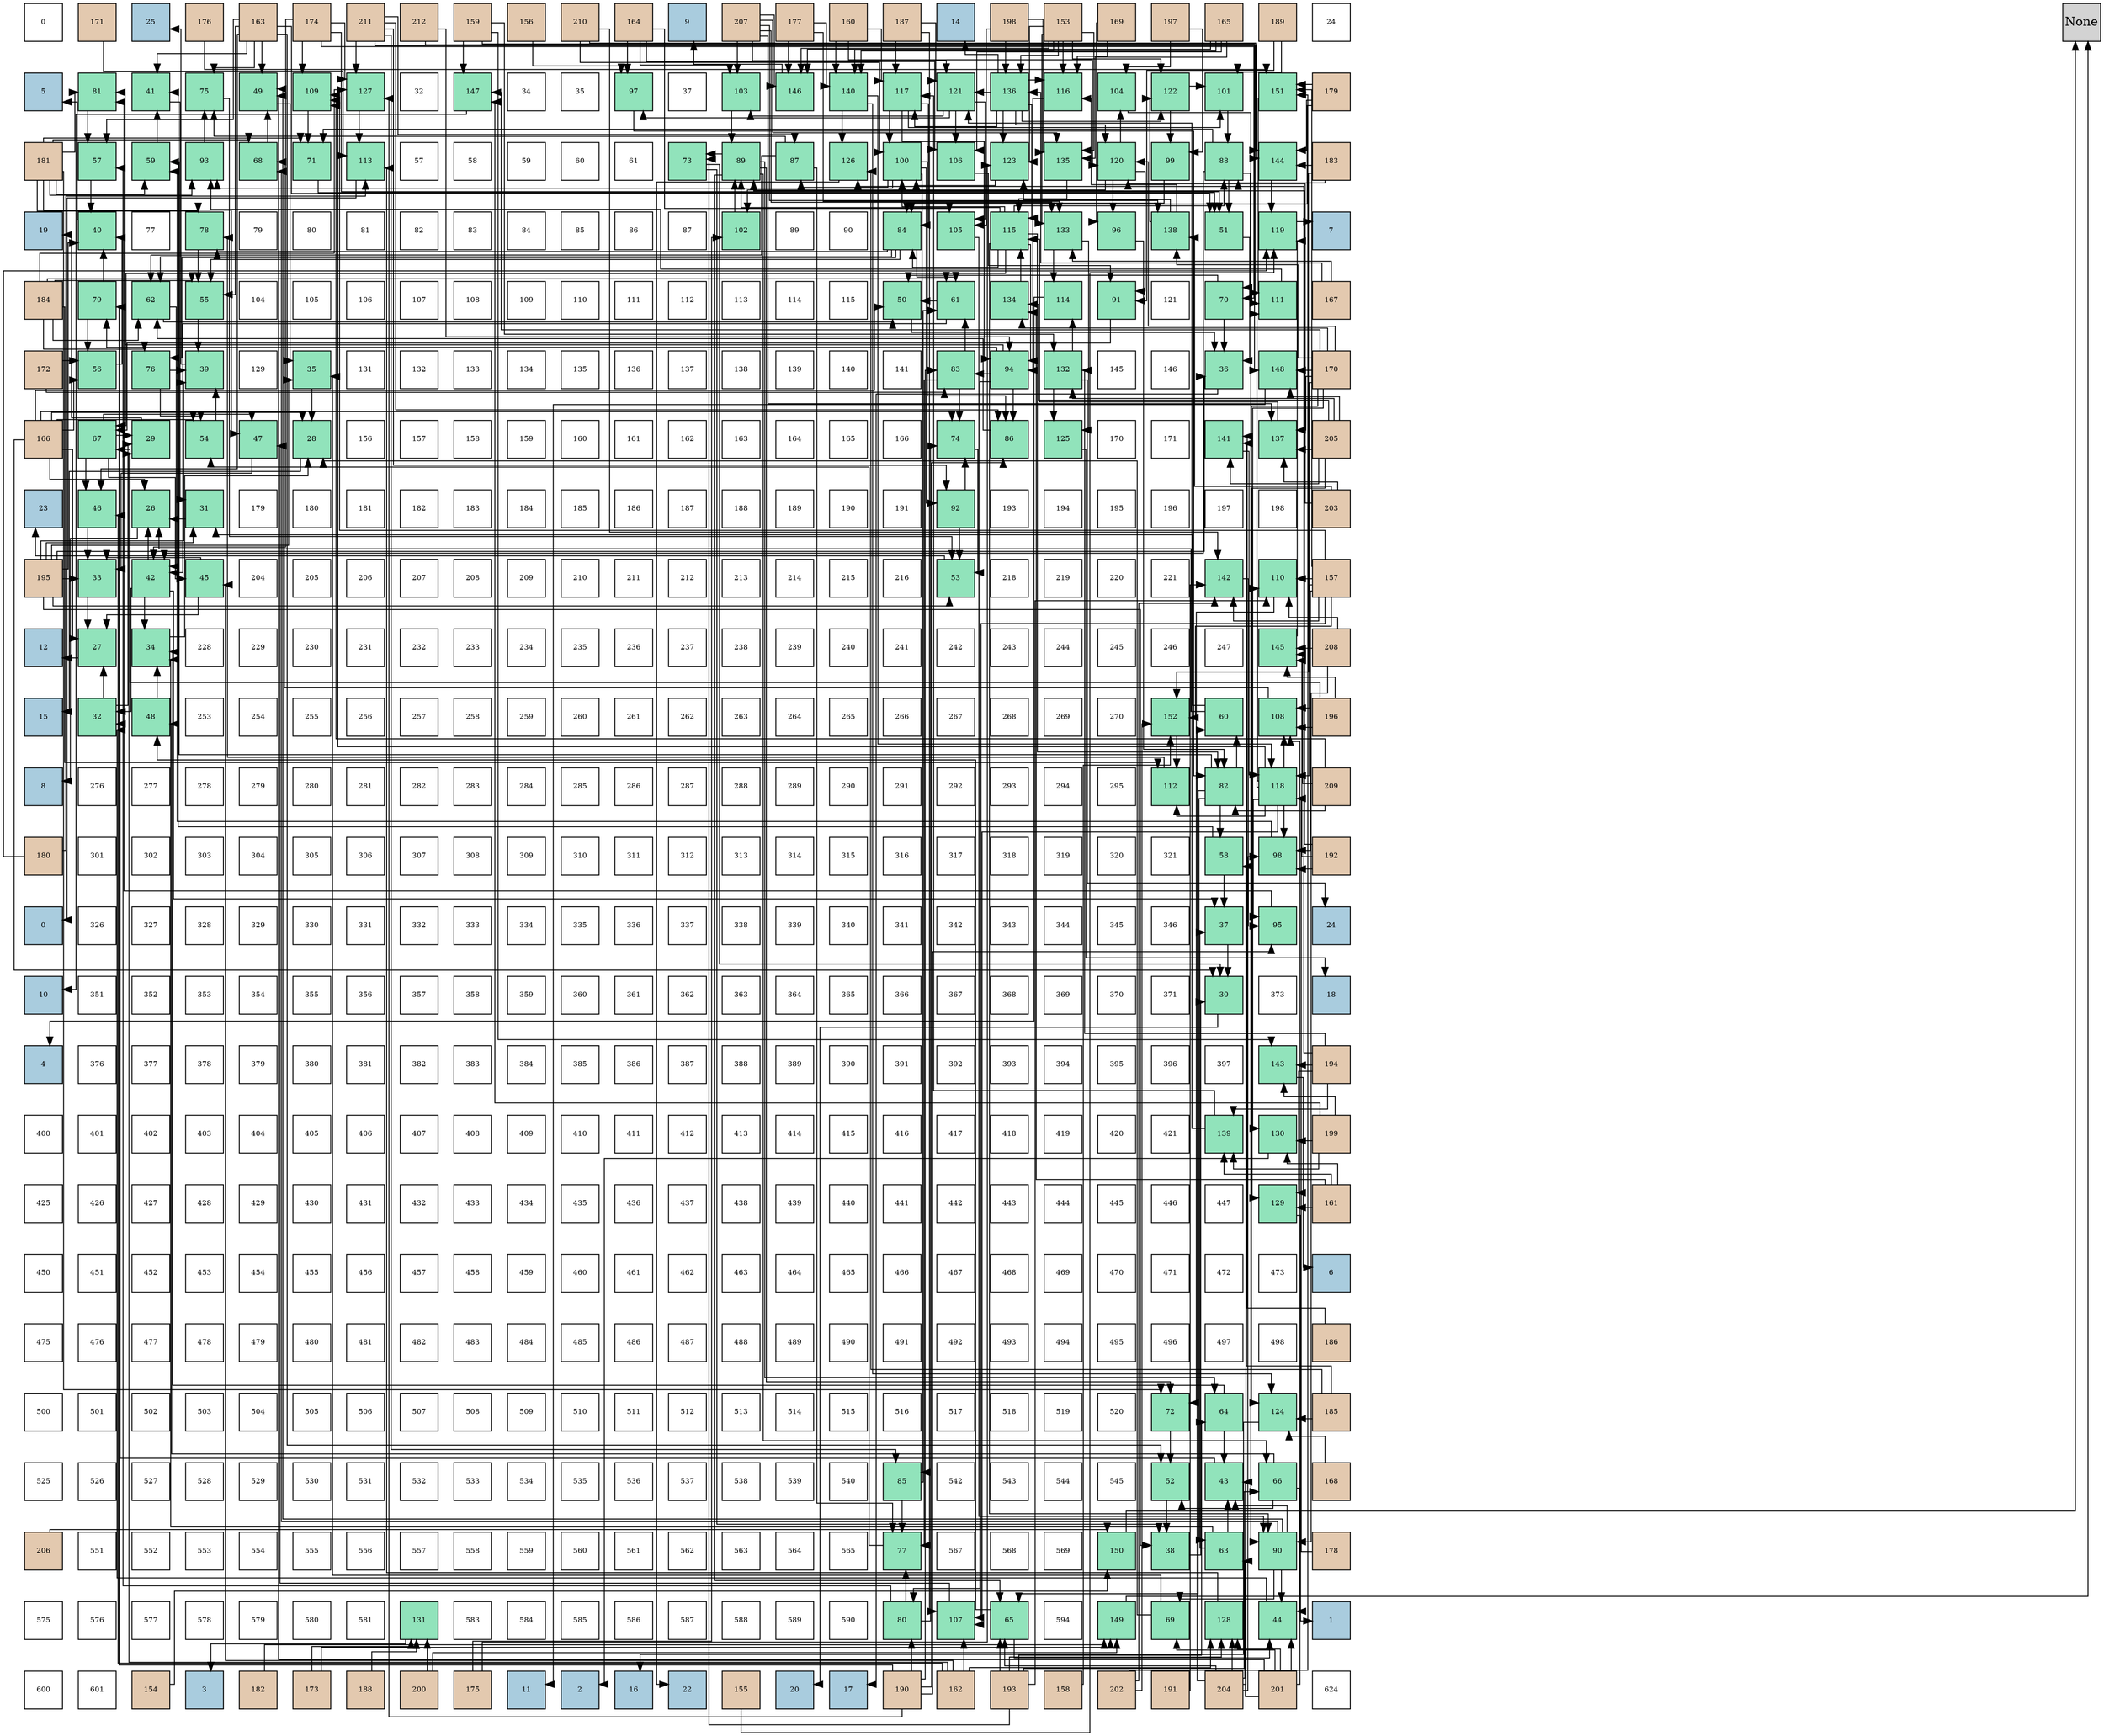 digraph layout{
 rankdir=TB;
 splines=ortho;
 node [style=filled shape=square fixedsize=true width=0.6];
0[label="0", fontsize=8, fillcolor="#ffffff"];
1[label="171", fontsize=8, fillcolor="#e3c9af"];
2[label="25", fontsize=8, fillcolor="#a9ccde"];
3[label="176", fontsize=8, fillcolor="#e3c9af"];
4[label="163", fontsize=8, fillcolor="#e3c9af"];
5[label="174", fontsize=8, fillcolor="#e3c9af"];
6[label="211", fontsize=8, fillcolor="#e3c9af"];
7[label="212", fontsize=8, fillcolor="#e3c9af"];
8[label="159", fontsize=8, fillcolor="#e3c9af"];
9[label="156", fontsize=8, fillcolor="#e3c9af"];
10[label="210", fontsize=8, fillcolor="#e3c9af"];
11[label="164", fontsize=8, fillcolor="#e3c9af"];
12[label="9", fontsize=8, fillcolor="#a9ccde"];
13[label="207", fontsize=8, fillcolor="#e3c9af"];
14[label="177", fontsize=8, fillcolor="#e3c9af"];
15[label="160", fontsize=8, fillcolor="#e3c9af"];
16[label="187", fontsize=8, fillcolor="#e3c9af"];
17[label="14", fontsize=8, fillcolor="#a9ccde"];
18[label="198", fontsize=8, fillcolor="#e3c9af"];
19[label="153", fontsize=8, fillcolor="#e3c9af"];
20[label="169", fontsize=8, fillcolor="#e3c9af"];
21[label="197", fontsize=8, fillcolor="#e3c9af"];
22[label="165", fontsize=8, fillcolor="#e3c9af"];
23[label="189", fontsize=8, fillcolor="#e3c9af"];
24[label="24", fontsize=8, fillcolor="#ffffff"];
25[label="5", fontsize=8, fillcolor="#a9ccde"];
26[label="81", fontsize=8, fillcolor="#91e3bb"];
27[label="41", fontsize=8, fillcolor="#91e3bb"];
28[label="75", fontsize=8, fillcolor="#91e3bb"];
29[label="49", fontsize=8, fillcolor="#91e3bb"];
30[label="109", fontsize=8, fillcolor="#91e3bb"];
31[label="127", fontsize=8, fillcolor="#91e3bb"];
32[label="32", fontsize=8, fillcolor="#ffffff"];
33[label="147", fontsize=8, fillcolor="#91e3bb"];
34[label="34", fontsize=8, fillcolor="#ffffff"];
35[label="35", fontsize=8, fillcolor="#ffffff"];
36[label="97", fontsize=8, fillcolor="#91e3bb"];
37[label="37", fontsize=8, fillcolor="#ffffff"];
38[label="103", fontsize=8, fillcolor="#91e3bb"];
39[label="146", fontsize=8, fillcolor="#91e3bb"];
40[label="140", fontsize=8, fillcolor="#91e3bb"];
41[label="117", fontsize=8, fillcolor="#91e3bb"];
42[label="121", fontsize=8, fillcolor="#91e3bb"];
43[label="136", fontsize=8, fillcolor="#91e3bb"];
44[label="116", fontsize=8, fillcolor="#91e3bb"];
45[label="104", fontsize=8, fillcolor="#91e3bb"];
46[label="122", fontsize=8, fillcolor="#91e3bb"];
47[label="101", fontsize=8, fillcolor="#91e3bb"];
48[label="151", fontsize=8, fillcolor="#91e3bb"];
49[label="179", fontsize=8, fillcolor="#e3c9af"];
50[label="181", fontsize=8, fillcolor="#e3c9af"];
51[label="57", fontsize=8, fillcolor="#91e3bb"];
52[label="59", fontsize=8, fillcolor="#91e3bb"];
53[label="93", fontsize=8, fillcolor="#91e3bb"];
54[label="68", fontsize=8, fillcolor="#91e3bb"];
55[label="71", fontsize=8, fillcolor="#91e3bb"];
56[label="113", fontsize=8, fillcolor="#91e3bb"];
57[label="57", fontsize=8, fillcolor="#ffffff"];
58[label="58", fontsize=8, fillcolor="#ffffff"];
59[label="59", fontsize=8, fillcolor="#ffffff"];
60[label="60", fontsize=8, fillcolor="#ffffff"];
61[label="61", fontsize=8, fillcolor="#ffffff"];
62[label="73", fontsize=8, fillcolor="#91e3bb"];
63[label="89", fontsize=8, fillcolor="#91e3bb"];
64[label="87", fontsize=8, fillcolor="#91e3bb"];
65[label="126", fontsize=8, fillcolor="#91e3bb"];
66[label="100", fontsize=8, fillcolor="#91e3bb"];
67[label="106", fontsize=8, fillcolor="#91e3bb"];
68[label="123", fontsize=8, fillcolor="#91e3bb"];
69[label="135", fontsize=8, fillcolor="#91e3bb"];
70[label="120", fontsize=8, fillcolor="#91e3bb"];
71[label="99", fontsize=8, fillcolor="#91e3bb"];
72[label="88", fontsize=8, fillcolor="#91e3bb"];
73[label="144", fontsize=8, fillcolor="#91e3bb"];
74[label="183", fontsize=8, fillcolor="#e3c9af"];
75[label="19", fontsize=8, fillcolor="#a9ccde"];
76[label="40", fontsize=8, fillcolor="#91e3bb"];
77[label="77", fontsize=8, fillcolor="#ffffff"];
78[label="78", fontsize=8, fillcolor="#91e3bb"];
79[label="79", fontsize=8, fillcolor="#ffffff"];
80[label="80", fontsize=8, fillcolor="#ffffff"];
81[label="81", fontsize=8, fillcolor="#ffffff"];
82[label="82", fontsize=8, fillcolor="#ffffff"];
83[label="83", fontsize=8, fillcolor="#ffffff"];
84[label="84", fontsize=8, fillcolor="#ffffff"];
85[label="85", fontsize=8, fillcolor="#ffffff"];
86[label="86", fontsize=8, fillcolor="#ffffff"];
87[label="87", fontsize=8, fillcolor="#ffffff"];
88[label="102", fontsize=8, fillcolor="#91e3bb"];
89[label="89", fontsize=8, fillcolor="#ffffff"];
90[label="90", fontsize=8, fillcolor="#ffffff"];
91[label="84", fontsize=8, fillcolor="#91e3bb"];
92[label="105", fontsize=8, fillcolor="#91e3bb"];
93[label="115", fontsize=8, fillcolor="#91e3bb"];
94[label="133", fontsize=8, fillcolor="#91e3bb"];
95[label="96", fontsize=8, fillcolor="#91e3bb"];
96[label="138", fontsize=8, fillcolor="#91e3bb"];
97[label="51", fontsize=8, fillcolor="#91e3bb"];
98[label="119", fontsize=8, fillcolor="#91e3bb"];
99[label="7", fontsize=8, fillcolor="#a9ccde"];
100[label="184", fontsize=8, fillcolor="#e3c9af"];
101[label="79", fontsize=8, fillcolor="#91e3bb"];
102[label="62", fontsize=8, fillcolor="#91e3bb"];
103[label="55", fontsize=8, fillcolor="#91e3bb"];
104[label="104", fontsize=8, fillcolor="#ffffff"];
105[label="105", fontsize=8, fillcolor="#ffffff"];
106[label="106", fontsize=8, fillcolor="#ffffff"];
107[label="107", fontsize=8, fillcolor="#ffffff"];
108[label="108", fontsize=8, fillcolor="#ffffff"];
109[label="109", fontsize=8, fillcolor="#ffffff"];
110[label="110", fontsize=8, fillcolor="#ffffff"];
111[label="111", fontsize=8, fillcolor="#ffffff"];
112[label="112", fontsize=8, fillcolor="#ffffff"];
113[label="113", fontsize=8, fillcolor="#ffffff"];
114[label="114", fontsize=8, fillcolor="#ffffff"];
115[label="115", fontsize=8, fillcolor="#ffffff"];
116[label="50", fontsize=8, fillcolor="#91e3bb"];
117[label="61", fontsize=8, fillcolor="#91e3bb"];
118[label="134", fontsize=8, fillcolor="#91e3bb"];
119[label="114", fontsize=8, fillcolor="#91e3bb"];
120[label="91", fontsize=8, fillcolor="#91e3bb"];
121[label="121", fontsize=8, fillcolor="#ffffff"];
122[label="70", fontsize=8, fillcolor="#91e3bb"];
123[label="111", fontsize=8, fillcolor="#91e3bb"];
124[label="167", fontsize=8, fillcolor="#e3c9af"];
125[label="172", fontsize=8, fillcolor="#e3c9af"];
126[label="56", fontsize=8, fillcolor="#91e3bb"];
127[label="76", fontsize=8, fillcolor="#91e3bb"];
128[label="39", fontsize=8, fillcolor="#91e3bb"];
129[label="129", fontsize=8, fillcolor="#ffffff"];
130[label="35", fontsize=8, fillcolor="#91e3bb"];
131[label="131", fontsize=8, fillcolor="#ffffff"];
132[label="132", fontsize=8, fillcolor="#ffffff"];
133[label="133", fontsize=8, fillcolor="#ffffff"];
134[label="134", fontsize=8, fillcolor="#ffffff"];
135[label="135", fontsize=8, fillcolor="#ffffff"];
136[label="136", fontsize=8, fillcolor="#ffffff"];
137[label="137", fontsize=8, fillcolor="#ffffff"];
138[label="138", fontsize=8, fillcolor="#ffffff"];
139[label="139", fontsize=8, fillcolor="#ffffff"];
140[label="140", fontsize=8, fillcolor="#ffffff"];
141[label="141", fontsize=8, fillcolor="#ffffff"];
142[label="83", fontsize=8, fillcolor="#91e3bb"];
143[label="94", fontsize=8, fillcolor="#91e3bb"];
144[label="132", fontsize=8, fillcolor="#91e3bb"];
145[label="145", fontsize=8, fillcolor="#ffffff"];
146[label="146", fontsize=8, fillcolor="#ffffff"];
147[label="36", fontsize=8, fillcolor="#91e3bb"];
148[label="148", fontsize=8, fillcolor="#91e3bb"];
149[label="170", fontsize=8, fillcolor="#e3c9af"];
150[label="166", fontsize=8, fillcolor="#e3c9af"];
151[label="67", fontsize=8, fillcolor="#91e3bb"];
152[label="29", fontsize=8, fillcolor="#91e3bb"];
153[label="54", fontsize=8, fillcolor="#91e3bb"];
154[label="47", fontsize=8, fillcolor="#91e3bb"];
155[label="28", fontsize=8, fillcolor="#91e3bb"];
156[label="156", fontsize=8, fillcolor="#ffffff"];
157[label="157", fontsize=8, fillcolor="#ffffff"];
158[label="158", fontsize=8, fillcolor="#ffffff"];
159[label="159", fontsize=8, fillcolor="#ffffff"];
160[label="160", fontsize=8, fillcolor="#ffffff"];
161[label="161", fontsize=8, fillcolor="#ffffff"];
162[label="162", fontsize=8, fillcolor="#ffffff"];
163[label="163", fontsize=8, fillcolor="#ffffff"];
164[label="164", fontsize=8, fillcolor="#ffffff"];
165[label="165", fontsize=8, fillcolor="#ffffff"];
166[label="166", fontsize=8, fillcolor="#ffffff"];
167[label="74", fontsize=8, fillcolor="#91e3bb"];
168[label="86", fontsize=8, fillcolor="#91e3bb"];
169[label="125", fontsize=8, fillcolor="#91e3bb"];
170[label="170", fontsize=8, fillcolor="#ffffff"];
171[label="171", fontsize=8, fillcolor="#ffffff"];
172[label="141", fontsize=8, fillcolor="#91e3bb"];
173[label="137", fontsize=8, fillcolor="#91e3bb"];
174[label="205", fontsize=8, fillcolor="#e3c9af"];
175[label="23", fontsize=8, fillcolor="#a9ccde"];
176[label="46", fontsize=8, fillcolor="#91e3bb"];
177[label="26", fontsize=8, fillcolor="#91e3bb"];
178[label="31", fontsize=8, fillcolor="#91e3bb"];
179[label="179", fontsize=8, fillcolor="#ffffff"];
180[label="180", fontsize=8, fillcolor="#ffffff"];
181[label="181", fontsize=8, fillcolor="#ffffff"];
182[label="182", fontsize=8, fillcolor="#ffffff"];
183[label="183", fontsize=8, fillcolor="#ffffff"];
184[label="184", fontsize=8, fillcolor="#ffffff"];
185[label="185", fontsize=8, fillcolor="#ffffff"];
186[label="186", fontsize=8, fillcolor="#ffffff"];
187[label="187", fontsize=8, fillcolor="#ffffff"];
188[label="188", fontsize=8, fillcolor="#ffffff"];
189[label="189", fontsize=8, fillcolor="#ffffff"];
190[label="190", fontsize=8, fillcolor="#ffffff"];
191[label="191", fontsize=8, fillcolor="#ffffff"];
192[label="92", fontsize=8, fillcolor="#91e3bb"];
193[label="193", fontsize=8, fillcolor="#ffffff"];
194[label="194", fontsize=8, fillcolor="#ffffff"];
195[label="195", fontsize=8, fillcolor="#ffffff"];
196[label="196", fontsize=8, fillcolor="#ffffff"];
197[label="197", fontsize=8, fillcolor="#ffffff"];
198[label="198", fontsize=8, fillcolor="#ffffff"];
199[label="203", fontsize=8, fillcolor="#e3c9af"];
200[label="195", fontsize=8, fillcolor="#e3c9af"];
201[label="33", fontsize=8, fillcolor="#91e3bb"];
202[label="42", fontsize=8, fillcolor="#91e3bb"];
203[label="45", fontsize=8, fillcolor="#91e3bb"];
204[label="204", fontsize=8, fillcolor="#ffffff"];
205[label="205", fontsize=8, fillcolor="#ffffff"];
206[label="206", fontsize=8, fillcolor="#ffffff"];
207[label="207", fontsize=8, fillcolor="#ffffff"];
208[label="208", fontsize=8, fillcolor="#ffffff"];
209[label="209", fontsize=8, fillcolor="#ffffff"];
210[label="210", fontsize=8, fillcolor="#ffffff"];
211[label="211", fontsize=8, fillcolor="#ffffff"];
212[label="212", fontsize=8, fillcolor="#ffffff"];
213[label="213", fontsize=8, fillcolor="#ffffff"];
214[label="214", fontsize=8, fillcolor="#ffffff"];
215[label="215", fontsize=8, fillcolor="#ffffff"];
216[label="216", fontsize=8, fillcolor="#ffffff"];
217[label="53", fontsize=8, fillcolor="#91e3bb"];
218[label="218", fontsize=8, fillcolor="#ffffff"];
219[label="219", fontsize=8, fillcolor="#ffffff"];
220[label="220", fontsize=8, fillcolor="#ffffff"];
221[label="221", fontsize=8, fillcolor="#ffffff"];
222[label="142", fontsize=8, fillcolor="#91e3bb"];
223[label="110", fontsize=8, fillcolor="#91e3bb"];
224[label="157", fontsize=8, fillcolor="#e3c9af"];
225[label="12", fontsize=8, fillcolor="#a9ccde"];
226[label="27", fontsize=8, fillcolor="#91e3bb"];
227[label="34", fontsize=8, fillcolor="#91e3bb"];
228[label="228", fontsize=8, fillcolor="#ffffff"];
229[label="229", fontsize=8, fillcolor="#ffffff"];
230[label="230", fontsize=8, fillcolor="#ffffff"];
231[label="231", fontsize=8, fillcolor="#ffffff"];
232[label="232", fontsize=8, fillcolor="#ffffff"];
233[label="233", fontsize=8, fillcolor="#ffffff"];
234[label="234", fontsize=8, fillcolor="#ffffff"];
235[label="235", fontsize=8, fillcolor="#ffffff"];
236[label="236", fontsize=8, fillcolor="#ffffff"];
237[label="237", fontsize=8, fillcolor="#ffffff"];
238[label="238", fontsize=8, fillcolor="#ffffff"];
239[label="239", fontsize=8, fillcolor="#ffffff"];
240[label="240", fontsize=8, fillcolor="#ffffff"];
241[label="241", fontsize=8, fillcolor="#ffffff"];
242[label="242", fontsize=8, fillcolor="#ffffff"];
243[label="243", fontsize=8, fillcolor="#ffffff"];
244[label="244", fontsize=8, fillcolor="#ffffff"];
245[label="245", fontsize=8, fillcolor="#ffffff"];
246[label="246", fontsize=8, fillcolor="#ffffff"];
247[label="247", fontsize=8, fillcolor="#ffffff"];
248[label="145", fontsize=8, fillcolor="#91e3bb"];
249[label="208", fontsize=8, fillcolor="#e3c9af"];
250[label="15", fontsize=8, fillcolor="#a9ccde"];
251[label="32", fontsize=8, fillcolor="#91e3bb"];
252[label="48", fontsize=8, fillcolor="#91e3bb"];
253[label="253", fontsize=8, fillcolor="#ffffff"];
254[label="254", fontsize=8, fillcolor="#ffffff"];
255[label="255", fontsize=8, fillcolor="#ffffff"];
256[label="256", fontsize=8, fillcolor="#ffffff"];
257[label="257", fontsize=8, fillcolor="#ffffff"];
258[label="258", fontsize=8, fillcolor="#ffffff"];
259[label="259", fontsize=8, fillcolor="#ffffff"];
260[label="260", fontsize=8, fillcolor="#ffffff"];
261[label="261", fontsize=8, fillcolor="#ffffff"];
262[label="262", fontsize=8, fillcolor="#ffffff"];
263[label="263", fontsize=8, fillcolor="#ffffff"];
264[label="264", fontsize=8, fillcolor="#ffffff"];
265[label="265", fontsize=8, fillcolor="#ffffff"];
266[label="266", fontsize=8, fillcolor="#ffffff"];
267[label="267", fontsize=8, fillcolor="#ffffff"];
268[label="268", fontsize=8, fillcolor="#ffffff"];
269[label="269", fontsize=8, fillcolor="#ffffff"];
270[label="270", fontsize=8, fillcolor="#ffffff"];
271[label="152", fontsize=8, fillcolor="#91e3bb"];
272[label="60", fontsize=8, fillcolor="#91e3bb"];
273[label="108", fontsize=8, fillcolor="#91e3bb"];
274[label="196", fontsize=8, fillcolor="#e3c9af"];
275[label="8", fontsize=8, fillcolor="#a9ccde"];
276[label="276", fontsize=8, fillcolor="#ffffff"];
277[label="277", fontsize=8, fillcolor="#ffffff"];
278[label="278", fontsize=8, fillcolor="#ffffff"];
279[label="279", fontsize=8, fillcolor="#ffffff"];
280[label="280", fontsize=8, fillcolor="#ffffff"];
281[label="281", fontsize=8, fillcolor="#ffffff"];
282[label="282", fontsize=8, fillcolor="#ffffff"];
283[label="283", fontsize=8, fillcolor="#ffffff"];
284[label="284", fontsize=8, fillcolor="#ffffff"];
285[label="285", fontsize=8, fillcolor="#ffffff"];
286[label="286", fontsize=8, fillcolor="#ffffff"];
287[label="287", fontsize=8, fillcolor="#ffffff"];
288[label="288", fontsize=8, fillcolor="#ffffff"];
289[label="289", fontsize=8, fillcolor="#ffffff"];
290[label="290", fontsize=8, fillcolor="#ffffff"];
291[label="291", fontsize=8, fillcolor="#ffffff"];
292[label="292", fontsize=8, fillcolor="#ffffff"];
293[label="293", fontsize=8, fillcolor="#ffffff"];
294[label="294", fontsize=8, fillcolor="#ffffff"];
295[label="295", fontsize=8, fillcolor="#ffffff"];
296[label="112", fontsize=8, fillcolor="#91e3bb"];
297[label="82", fontsize=8, fillcolor="#91e3bb"];
298[label="118", fontsize=8, fillcolor="#91e3bb"];
299[label="209", fontsize=8, fillcolor="#e3c9af"];
300[label="180", fontsize=8, fillcolor="#e3c9af"];
301[label="301", fontsize=8, fillcolor="#ffffff"];
302[label="302", fontsize=8, fillcolor="#ffffff"];
303[label="303", fontsize=8, fillcolor="#ffffff"];
304[label="304", fontsize=8, fillcolor="#ffffff"];
305[label="305", fontsize=8, fillcolor="#ffffff"];
306[label="306", fontsize=8, fillcolor="#ffffff"];
307[label="307", fontsize=8, fillcolor="#ffffff"];
308[label="308", fontsize=8, fillcolor="#ffffff"];
309[label="309", fontsize=8, fillcolor="#ffffff"];
310[label="310", fontsize=8, fillcolor="#ffffff"];
311[label="311", fontsize=8, fillcolor="#ffffff"];
312[label="312", fontsize=8, fillcolor="#ffffff"];
313[label="313", fontsize=8, fillcolor="#ffffff"];
314[label="314", fontsize=8, fillcolor="#ffffff"];
315[label="315", fontsize=8, fillcolor="#ffffff"];
316[label="316", fontsize=8, fillcolor="#ffffff"];
317[label="317", fontsize=8, fillcolor="#ffffff"];
318[label="318", fontsize=8, fillcolor="#ffffff"];
319[label="319", fontsize=8, fillcolor="#ffffff"];
320[label="320", fontsize=8, fillcolor="#ffffff"];
321[label="321", fontsize=8, fillcolor="#ffffff"];
322[label="58", fontsize=8, fillcolor="#91e3bb"];
323[label="98", fontsize=8, fillcolor="#91e3bb"];
324[label="192", fontsize=8, fillcolor="#e3c9af"];
325[label="0", fontsize=8, fillcolor="#a9ccde"];
326[label="326", fontsize=8, fillcolor="#ffffff"];
327[label="327", fontsize=8, fillcolor="#ffffff"];
328[label="328", fontsize=8, fillcolor="#ffffff"];
329[label="329", fontsize=8, fillcolor="#ffffff"];
330[label="330", fontsize=8, fillcolor="#ffffff"];
331[label="331", fontsize=8, fillcolor="#ffffff"];
332[label="332", fontsize=8, fillcolor="#ffffff"];
333[label="333", fontsize=8, fillcolor="#ffffff"];
334[label="334", fontsize=8, fillcolor="#ffffff"];
335[label="335", fontsize=8, fillcolor="#ffffff"];
336[label="336", fontsize=8, fillcolor="#ffffff"];
337[label="337", fontsize=8, fillcolor="#ffffff"];
338[label="338", fontsize=8, fillcolor="#ffffff"];
339[label="339", fontsize=8, fillcolor="#ffffff"];
340[label="340", fontsize=8, fillcolor="#ffffff"];
341[label="341", fontsize=8, fillcolor="#ffffff"];
342[label="342", fontsize=8, fillcolor="#ffffff"];
343[label="343", fontsize=8, fillcolor="#ffffff"];
344[label="344", fontsize=8, fillcolor="#ffffff"];
345[label="345", fontsize=8, fillcolor="#ffffff"];
346[label="346", fontsize=8, fillcolor="#ffffff"];
347[label="37", fontsize=8, fillcolor="#91e3bb"];
348[label="95", fontsize=8, fillcolor="#91e3bb"];
349[label="24", fontsize=8, fillcolor="#a9ccde"];
350[label="10", fontsize=8, fillcolor="#a9ccde"];
351[label="351", fontsize=8, fillcolor="#ffffff"];
352[label="352", fontsize=8, fillcolor="#ffffff"];
353[label="353", fontsize=8, fillcolor="#ffffff"];
354[label="354", fontsize=8, fillcolor="#ffffff"];
355[label="355", fontsize=8, fillcolor="#ffffff"];
356[label="356", fontsize=8, fillcolor="#ffffff"];
357[label="357", fontsize=8, fillcolor="#ffffff"];
358[label="358", fontsize=8, fillcolor="#ffffff"];
359[label="359", fontsize=8, fillcolor="#ffffff"];
360[label="360", fontsize=8, fillcolor="#ffffff"];
361[label="361", fontsize=8, fillcolor="#ffffff"];
362[label="362", fontsize=8, fillcolor="#ffffff"];
363[label="363", fontsize=8, fillcolor="#ffffff"];
364[label="364", fontsize=8, fillcolor="#ffffff"];
365[label="365", fontsize=8, fillcolor="#ffffff"];
366[label="366", fontsize=8, fillcolor="#ffffff"];
367[label="367", fontsize=8, fillcolor="#ffffff"];
368[label="368", fontsize=8, fillcolor="#ffffff"];
369[label="369", fontsize=8, fillcolor="#ffffff"];
370[label="370", fontsize=8, fillcolor="#ffffff"];
371[label="371", fontsize=8, fillcolor="#ffffff"];
372[label="30", fontsize=8, fillcolor="#91e3bb"];
373[label="373", fontsize=8, fillcolor="#ffffff"];
374[label="18", fontsize=8, fillcolor="#a9ccde"];
375[label="4", fontsize=8, fillcolor="#a9ccde"];
376[label="376", fontsize=8, fillcolor="#ffffff"];
377[label="377", fontsize=8, fillcolor="#ffffff"];
378[label="378", fontsize=8, fillcolor="#ffffff"];
379[label="379", fontsize=8, fillcolor="#ffffff"];
380[label="380", fontsize=8, fillcolor="#ffffff"];
381[label="381", fontsize=8, fillcolor="#ffffff"];
382[label="382", fontsize=8, fillcolor="#ffffff"];
383[label="383", fontsize=8, fillcolor="#ffffff"];
384[label="384", fontsize=8, fillcolor="#ffffff"];
385[label="385", fontsize=8, fillcolor="#ffffff"];
386[label="386", fontsize=8, fillcolor="#ffffff"];
387[label="387", fontsize=8, fillcolor="#ffffff"];
388[label="388", fontsize=8, fillcolor="#ffffff"];
389[label="389", fontsize=8, fillcolor="#ffffff"];
390[label="390", fontsize=8, fillcolor="#ffffff"];
391[label="391", fontsize=8, fillcolor="#ffffff"];
392[label="392", fontsize=8, fillcolor="#ffffff"];
393[label="393", fontsize=8, fillcolor="#ffffff"];
394[label="394", fontsize=8, fillcolor="#ffffff"];
395[label="395", fontsize=8, fillcolor="#ffffff"];
396[label="396", fontsize=8, fillcolor="#ffffff"];
397[label="397", fontsize=8, fillcolor="#ffffff"];
398[label="143", fontsize=8, fillcolor="#91e3bb"];
399[label="194", fontsize=8, fillcolor="#e3c9af"];
400[label="400", fontsize=8, fillcolor="#ffffff"];
401[label="401", fontsize=8, fillcolor="#ffffff"];
402[label="402", fontsize=8, fillcolor="#ffffff"];
403[label="403", fontsize=8, fillcolor="#ffffff"];
404[label="404", fontsize=8, fillcolor="#ffffff"];
405[label="405", fontsize=8, fillcolor="#ffffff"];
406[label="406", fontsize=8, fillcolor="#ffffff"];
407[label="407", fontsize=8, fillcolor="#ffffff"];
408[label="408", fontsize=8, fillcolor="#ffffff"];
409[label="409", fontsize=8, fillcolor="#ffffff"];
410[label="410", fontsize=8, fillcolor="#ffffff"];
411[label="411", fontsize=8, fillcolor="#ffffff"];
412[label="412", fontsize=8, fillcolor="#ffffff"];
413[label="413", fontsize=8, fillcolor="#ffffff"];
414[label="414", fontsize=8, fillcolor="#ffffff"];
415[label="415", fontsize=8, fillcolor="#ffffff"];
416[label="416", fontsize=8, fillcolor="#ffffff"];
417[label="417", fontsize=8, fillcolor="#ffffff"];
418[label="418", fontsize=8, fillcolor="#ffffff"];
419[label="419", fontsize=8, fillcolor="#ffffff"];
420[label="420", fontsize=8, fillcolor="#ffffff"];
421[label="421", fontsize=8, fillcolor="#ffffff"];
422[label="139", fontsize=8, fillcolor="#91e3bb"];
423[label="130", fontsize=8, fillcolor="#91e3bb"];
424[label="199", fontsize=8, fillcolor="#e3c9af"];
425[label="425", fontsize=8, fillcolor="#ffffff"];
426[label="426", fontsize=8, fillcolor="#ffffff"];
427[label="427", fontsize=8, fillcolor="#ffffff"];
428[label="428", fontsize=8, fillcolor="#ffffff"];
429[label="429", fontsize=8, fillcolor="#ffffff"];
430[label="430", fontsize=8, fillcolor="#ffffff"];
431[label="431", fontsize=8, fillcolor="#ffffff"];
432[label="432", fontsize=8, fillcolor="#ffffff"];
433[label="433", fontsize=8, fillcolor="#ffffff"];
434[label="434", fontsize=8, fillcolor="#ffffff"];
435[label="435", fontsize=8, fillcolor="#ffffff"];
436[label="436", fontsize=8, fillcolor="#ffffff"];
437[label="437", fontsize=8, fillcolor="#ffffff"];
438[label="438", fontsize=8, fillcolor="#ffffff"];
439[label="439", fontsize=8, fillcolor="#ffffff"];
440[label="440", fontsize=8, fillcolor="#ffffff"];
441[label="441", fontsize=8, fillcolor="#ffffff"];
442[label="442", fontsize=8, fillcolor="#ffffff"];
443[label="443", fontsize=8, fillcolor="#ffffff"];
444[label="444", fontsize=8, fillcolor="#ffffff"];
445[label="445", fontsize=8, fillcolor="#ffffff"];
446[label="446", fontsize=8, fillcolor="#ffffff"];
447[label="447", fontsize=8, fillcolor="#ffffff"];
448[label="129", fontsize=8, fillcolor="#91e3bb"];
449[label="161", fontsize=8, fillcolor="#e3c9af"];
450[label="450", fontsize=8, fillcolor="#ffffff"];
451[label="451", fontsize=8, fillcolor="#ffffff"];
452[label="452", fontsize=8, fillcolor="#ffffff"];
453[label="453", fontsize=8, fillcolor="#ffffff"];
454[label="454", fontsize=8, fillcolor="#ffffff"];
455[label="455", fontsize=8, fillcolor="#ffffff"];
456[label="456", fontsize=8, fillcolor="#ffffff"];
457[label="457", fontsize=8, fillcolor="#ffffff"];
458[label="458", fontsize=8, fillcolor="#ffffff"];
459[label="459", fontsize=8, fillcolor="#ffffff"];
460[label="460", fontsize=8, fillcolor="#ffffff"];
461[label="461", fontsize=8, fillcolor="#ffffff"];
462[label="462", fontsize=8, fillcolor="#ffffff"];
463[label="463", fontsize=8, fillcolor="#ffffff"];
464[label="464", fontsize=8, fillcolor="#ffffff"];
465[label="465", fontsize=8, fillcolor="#ffffff"];
466[label="466", fontsize=8, fillcolor="#ffffff"];
467[label="467", fontsize=8, fillcolor="#ffffff"];
468[label="468", fontsize=8, fillcolor="#ffffff"];
469[label="469", fontsize=8, fillcolor="#ffffff"];
470[label="470", fontsize=8, fillcolor="#ffffff"];
471[label="471", fontsize=8, fillcolor="#ffffff"];
472[label="472", fontsize=8, fillcolor="#ffffff"];
473[label="473", fontsize=8, fillcolor="#ffffff"];
474[label="6", fontsize=8, fillcolor="#a9ccde"];
475[label="475", fontsize=8, fillcolor="#ffffff"];
476[label="476", fontsize=8, fillcolor="#ffffff"];
477[label="477", fontsize=8, fillcolor="#ffffff"];
478[label="478", fontsize=8, fillcolor="#ffffff"];
479[label="479", fontsize=8, fillcolor="#ffffff"];
480[label="480", fontsize=8, fillcolor="#ffffff"];
481[label="481", fontsize=8, fillcolor="#ffffff"];
482[label="482", fontsize=8, fillcolor="#ffffff"];
483[label="483", fontsize=8, fillcolor="#ffffff"];
484[label="484", fontsize=8, fillcolor="#ffffff"];
485[label="485", fontsize=8, fillcolor="#ffffff"];
486[label="486", fontsize=8, fillcolor="#ffffff"];
487[label="487", fontsize=8, fillcolor="#ffffff"];
488[label="488", fontsize=8, fillcolor="#ffffff"];
489[label="489", fontsize=8, fillcolor="#ffffff"];
490[label="490", fontsize=8, fillcolor="#ffffff"];
491[label="491", fontsize=8, fillcolor="#ffffff"];
492[label="492", fontsize=8, fillcolor="#ffffff"];
493[label="493", fontsize=8, fillcolor="#ffffff"];
494[label="494", fontsize=8, fillcolor="#ffffff"];
495[label="495", fontsize=8, fillcolor="#ffffff"];
496[label="496", fontsize=8, fillcolor="#ffffff"];
497[label="497", fontsize=8, fillcolor="#ffffff"];
498[label="498", fontsize=8, fillcolor="#ffffff"];
499[label="186", fontsize=8, fillcolor="#e3c9af"];
500[label="500", fontsize=8, fillcolor="#ffffff"];
501[label="501", fontsize=8, fillcolor="#ffffff"];
502[label="502", fontsize=8, fillcolor="#ffffff"];
503[label="503", fontsize=8, fillcolor="#ffffff"];
504[label="504", fontsize=8, fillcolor="#ffffff"];
505[label="505", fontsize=8, fillcolor="#ffffff"];
506[label="506", fontsize=8, fillcolor="#ffffff"];
507[label="507", fontsize=8, fillcolor="#ffffff"];
508[label="508", fontsize=8, fillcolor="#ffffff"];
509[label="509", fontsize=8, fillcolor="#ffffff"];
510[label="510", fontsize=8, fillcolor="#ffffff"];
511[label="511", fontsize=8, fillcolor="#ffffff"];
512[label="512", fontsize=8, fillcolor="#ffffff"];
513[label="513", fontsize=8, fillcolor="#ffffff"];
514[label="514", fontsize=8, fillcolor="#ffffff"];
515[label="515", fontsize=8, fillcolor="#ffffff"];
516[label="516", fontsize=8, fillcolor="#ffffff"];
517[label="517", fontsize=8, fillcolor="#ffffff"];
518[label="518", fontsize=8, fillcolor="#ffffff"];
519[label="519", fontsize=8, fillcolor="#ffffff"];
520[label="520", fontsize=8, fillcolor="#ffffff"];
521[label="72", fontsize=8, fillcolor="#91e3bb"];
522[label="64", fontsize=8, fillcolor="#91e3bb"];
523[label="124", fontsize=8, fillcolor="#91e3bb"];
524[label="185", fontsize=8, fillcolor="#e3c9af"];
525[label="525", fontsize=8, fillcolor="#ffffff"];
526[label="526", fontsize=8, fillcolor="#ffffff"];
527[label="527", fontsize=8, fillcolor="#ffffff"];
528[label="528", fontsize=8, fillcolor="#ffffff"];
529[label="529", fontsize=8, fillcolor="#ffffff"];
530[label="530", fontsize=8, fillcolor="#ffffff"];
531[label="531", fontsize=8, fillcolor="#ffffff"];
532[label="532", fontsize=8, fillcolor="#ffffff"];
533[label="533", fontsize=8, fillcolor="#ffffff"];
534[label="534", fontsize=8, fillcolor="#ffffff"];
535[label="535", fontsize=8, fillcolor="#ffffff"];
536[label="536", fontsize=8, fillcolor="#ffffff"];
537[label="537", fontsize=8, fillcolor="#ffffff"];
538[label="538", fontsize=8, fillcolor="#ffffff"];
539[label="539", fontsize=8, fillcolor="#ffffff"];
540[label="540", fontsize=8, fillcolor="#ffffff"];
541[label="85", fontsize=8, fillcolor="#91e3bb"];
542[label="542", fontsize=8, fillcolor="#ffffff"];
543[label="543", fontsize=8, fillcolor="#ffffff"];
544[label="544", fontsize=8, fillcolor="#ffffff"];
545[label="545", fontsize=8, fillcolor="#ffffff"];
546[label="52", fontsize=8, fillcolor="#91e3bb"];
547[label="43", fontsize=8, fillcolor="#91e3bb"];
548[label="66", fontsize=8, fillcolor="#91e3bb"];
549[label="168", fontsize=8, fillcolor="#e3c9af"];
550[label="206", fontsize=8, fillcolor="#e3c9af"];
551[label="551", fontsize=8, fillcolor="#ffffff"];
552[label="552", fontsize=8, fillcolor="#ffffff"];
553[label="553", fontsize=8, fillcolor="#ffffff"];
554[label="554", fontsize=8, fillcolor="#ffffff"];
555[label="555", fontsize=8, fillcolor="#ffffff"];
556[label="556", fontsize=8, fillcolor="#ffffff"];
557[label="557", fontsize=8, fillcolor="#ffffff"];
558[label="558", fontsize=8, fillcolor="#ffffff"];
559[label="559", fontsize=8, fillcolor="#ffffff"];
560[label="560", fontsize=8, fillcolor="#ffffff"];
561[label="561", fontsize=8, fillcolor="#ffffff"];
562[label="562", fontsize=8, fillcolor="#ffffff"];
563[label="563", fontsize=8, fillcolor="#ffffff"];
564[label="564", fontsize=8, fillcolor="#ffffff"];
565[label="565", fontsize=8, fillcolor="#ffffff"];
566[label="77", fontsize=8, fillcolor="#91e3bb"];
567[label="567", fontsize=8, fillcolor="#ffffff"];
568[label="568", fontsize=8, fillcolor="#ffffff"];
569[label="569", fontsize=8, fillcolor="#ffffff"];
570[label="150", fontsize=8, fillcolor="#91e3bb"];
571[label="38", fontsize=8, fillcolor="#91e3bb"];
572[label="63", fontsize=8, fillcolor="#91e3bb"];
573[label="90", fontsize=8, fillcolor="#91e3bb"];
574[label="178", fontsize=8, fillcolor="#e3c9af"];
575[label="575", fontsize=8, fillcolor="#ffffff"];
576[label="576", fontsize=8, fillcolor="#ffffff"];
577[label="577", fontsize=8, fillcolor="#ffffff"];
578[label="578", fontsize=8, fillcolor="#ffffff"];
579[label="579", fontsize=8, fillcolor="#ffffff"];
580[label="580", fontsize=8, fillcolor="#ffffff"];
581[label="581", fontsize=8, fillcolor="#ffffff"];
582[label="131", fontsize=8, fillcolor="#91e3bb"];
583[label="583", fontsize=8, fillcolor="#ffffff"];
584[label="584", fontsize=8, fillcolor="#ffffff"];
585[label="585", fontsize=8, fillcolor="#ffffff"];
586[label="586", fontsize=8, fillcolor="#ffffff"];
587[label="587", fontsize=8, fillcolor="#ffffff"];
588[label="588", fontsize=8, fillcolor="#ffffff"];
589[label="589", fontsize=8, fillcolor="#ffffff"];
590[label="590", fontsize=8, fillcolor="#ffffff"];
591[label="80", fontsize=8, fillcolor="#91e3bb"];
592[label="107", fontsize=8, fillcolor="#91e3bb"];
593[label="65", fontsize=8, fillcolor="#91e3bb"];
594[label="594", fontsize=8, fillcolor="#ffffff"];
595[label="149", fontsize=8, fillcolor="#91e3bb"];
596[label="69", fontsize=8, fillcolor="#91e3bb"];
597[label="128", fontsize=8, fillcolor="#91e3bb"];
598[label="44", fontsize=8, fillcolor="#91e3bb"];
599[label="1", fontsize=8, fillcolor="#a9ccde"];
600[label="600", fontsize=8, fillcolor="#ffffff"];
601[label="601", fontsize=8, fillcolor="#ffffff"];
602[label="154", fontsize=8, fillcolor="#e3c9af"];
603[label="3", fontsize=8, fillcolor="#a9ccde"];
604[label="182", fontsize=8, fillcolor="#e3c9af"];
605[label="173", fontsize=8, fillcolor="#e3c9af"];
606[label="188", fontsize=8, fillcolor="#e3c9af"];
607[label="200", fontsize=8, fillcolor="#e3c9af"];
608[label="175", fontsize=8, fillcolor="#e3c9af"];
609[label="11", fontsize=8, fillcolor="#a9ccde"];
610[label="2", fontsize=8, fillcolor="#a9ccde"];
611[label="16", fontsize=8, fillcolor="#a9ccde"];
612[label="22", fontsize=8, fillcolor="#a9ccde"];
613[label="155", fontsize=8, fillcolor="#e3c9af"];
614[label="20", fontsize=8, fillcolor="#a9ccde"];
615[label="17", fontsize=8, fillcolor="#a9ccde"];
616[label="190", fontsize=8, fillcolor="#e3c9af"];
617[label="162", fontsize=8, fillcolor="#e3c9af"];
618[label="193", fontsize=8, fillcolor="#e3c9af"];
619[label="158", fontsize=8, fillcolor="#e3c9af"];
620[label="202", fontsize=8, fillcolor="#e3c9af"];
621[label="191", fontsize=8, fillcolor="#e3c9af"];
622[label="204", fontsize=8, fillcolor="#e3c9af"];
623[label="201", fontsize=8, fillcolor="#e3c9af"];
624[label="624", fontsize=8, fillcolor="#ffffff"];
edge [constraint=false, style=vis];177 -> 275;
226 -> 225;
155 -> 250;
152 -> 75;
372 -> 614;
178 -> 177;
251 -> 226;
251 -> 152;
201 -> 226;
227 -> 155;
130 -> 155;
147 -> 615;
347 -> 372;
571 -> 372;
128 -> 2;
76 -> 25;
27 -> 178;
202 -> 177;
202 -> 251;
202 -> 227;
202 -> 347;
547 -> 251;
598 -> 251;
203 -> 226;
203 -> 201;
176 -> 201;
154 -> 201;
252 -> 227;
29 -> 130;
116 -> 147;
97 -> 147;
546 -> 571;
217 -> 175;
153 -> 128;
103 -> 128;
126 -> 76;
51 -> 76;
322 -> 347;
322 -> 27;
52 -> 27;
272 -> 177;
272 -> 178;
117 -> 202;
117 -> 116;
102 -> 202;
102 -> 116;
572 -> 227;
572 -> 347;
572 -> 547;
522 -> 227;
522 -> 547;
593 -> 598;
593 -> 252;
548 -> 598;
548 -> 252;
548 -> 546;
151 -> 152;
151 -> 203;
151 -> 176;
151 -> 154;
54 -> 29;
596 -> 155;
596 -> 130;
122 -> 147;
122 -> 116;
55 -> 97;
521 -> 546;
62 -> 372;
62 -> 571;
167 -> 217;
28 -> 217;
127 -> 128;
127 -> 153;
566 -> 153;
78 -> 103;
101 -> 76;
101 -> 126;
591 -> 51;
591 -> 167;
591 -> 566;
26 -> 51;
297 -> 322;
297 -> 52;
297 -> 272;
297 -> 572;
297 -> 593;
142 -> 117;
142 -> 167;
142 -> 566;
91 -> 103;
91 -> 117;
91 -> 102;
91 -> 127;
91 -> 78;
541 -> 117;
541 -> 566;
168 -> 102;
64 -> 102;
64 -> 28;
64 -> 566;
72 -> 202;
72 -> 97;
72 -> 122;
72 -> 55;
63 -> 522;
63 -> 593;
63 -> 548;
63 -> 521;
63 -> 62;
573 -> 547;
573 -> 598;
573 -> 29;
573 -> 54;
573 -> 596;
120 -> 151;
192 -> 217;
192 -> 167;
53 -> 28;
143 -> 101;
143 -> 591;
143 -> 26;
143 -> 142;
143 -> 168;
348 -> 26;
95 -> 297;
36 -> 297;
323 -> 52;
71 -> 91;
66 -> 541;
66 -> 168;
66 -> 64;
66 -> 192;
66 -> 53;
47 -> 72;
88 -> 63;
38 -> 63;
45 -> 573;
92 -> 573;
67 -> 120;
592 -> 154;
273 -> 54;
30 -> 55;
223 -> 521;
123 -> 53;
296 -> 78;
56 -> 325;
119 -> 375;
93 -> 151;
93 -> 297;
93 -> 91;
93 -> 72;
93 -> 63;
93 -> 573;
93 -> 143;
93 -> 66;
44 -> 143;
41 -> 91;
41 -> 143;
41 -> 66;
41 -> 47;
298 -> 348;
298 -> 323;
298 -> 592;
298 -> 273;
298 -> 30;
298 -> 223;
298 -> 123;
298 -> 296;
98 -> 99;
70 -> 120;
70 -> 95;
70 -> 88;
70 -> 45;
42 -> 36;
42 -> 38;
42 -> 92;
42 -> 67;
46 -> 71;
46 -> 47;
68 -> 66;
523 -> 611;
169 -> 374;
65 -> 612;
31 -> 56;
597 -> 56;
448 -> 599;
423 -> 610;
582 -> 603;
144 -> 349;
144 -> 119;
144 -> 169;
94 -> 119;
94 -> 169;
118 -> 93;
69 -> 93;
43 -> 17;
43 -> 93;
43 -> 44;
43 -> 41;
43 -> 70;
43 -> 42;
43 -> 46;
43 -> 68;
173 -> 93;
96 -> 44;
96 -> 46;
96 -> 68;
422 -> 41;
422 -> 42;
40 -> 298;
40 -> 523;
40 -> 65;
172 -> 298;
222 -> 348;
398 -> 474;
73 -> 98;
248 -> 98;
39 -> 12;
33 -> 350;
148 -> 609;
595 -> None;
570 -> None;
48 -> 123;
271 -> 296;
19 -> 44;
19 -> 46;
19 -> 68;
19 -> 94;
19 -> 69;
19 -> 43;
19 -> 40;
19 -> 39;
602 -> 570;
613 -> 98;
9 -> 36;
224 -> 323;
224 -> 592;
224 -> 273;
224 -> 30;
224 -> 223;
224 -> 222;
224 -> 48;
224 -> 271;
619 -> 271;
8 -> 144;
8 -> 398;
8 -> 33;
8 -> 148;
15 -> 41;
15 -> 70;
15 -> 40;
449 -> 448;
449 -> 423;
449 -> 118;
449 -> 422;
617 -> 152;
617 -> 203;
617 -> 176;
617 -> 592;
617 -> 597;
4 -> 27;
4 -> 176;
4 -> 29;
4 -> 97;
4 -> 546;
4 -> 103;
4 -> 51;
4 -> 28;
11 -> 36;
11 -> 38;
11 -> 92;
11 -> 67;
22 -> 67;
22 -> 69;
22 -> 40;
22 -> 39;
150 -> 177;
150 -> 226;
150 -> 155;
150 -> 372;
150 -> 116;
150 -> 153;
150 -> 126;
150 -> 167;
124 -> 94;
124 -> 43;
549 -> 523;
20 -> 95;
20 -> 44;
149 -> 298;
149 -> 70;
149 -> 523;
149 -> 423;
149 -> 118;
149 -> 173;
149 -> 96;
149 -> 33;
149 -> 148;
1 -> 56;
125 -> 126;
125 -> 142;
605 -> 582;
605 -> 595;
5 -> 202;
5 -> 97;
5 -> 122;
5 -> 30;
5 -> 31;
608 -> 88;
608 -> 68;
3 -> 48;
14 -> 94;
14 -> 40;
14 -> 39;
574 -> 298;
49 -> 91;
49 -> 73;
49 -> 48;
300 -> 56;
300 -> 98;
50 -> 154;
50 -> 52;
50 -> 54;
50 -> 55;
50 -> 521;
50 -> 78;
50 -> 26;
50 -> 53;
604 -> 595;
74 -> 72;
74 -> 73;
74 -> 271;
100 -> 103;
100 -> 117;
100 -> 102;
100 -> 127;
100 -> 296;
100 -> 31;
524 -> 523;
524 -> 65;
524 -> 172;
499 -> 172;
16 -> 592;
16 -> 41;
16 -> 42;
606 -> 582;
23 -> 120;
23 -> 47;
616 -> 101;
616 -> 591;
616 -> 142;
616 -> 168;
616 -> 348;
616 -> 31;
621 -> 222;
324 -> 63;
324 -> 323;
324 -> 248;
618 -> 522;
618 -> 593;
618 -> 548;
618 -> 62;
618 -> 223;
618 -> 597;
399 -> 65;
399 -> 448;
399 -> 144;
399 -> 422;
399 -> 398;
200 -> 178;
200 -> 201;
200 -> 130;
200 -> 147;
200 -> 571;
200 -> 128;
200 -> 76;
200 -> 217;
274 -> 151;
274 -> 273;
274 -> 248;
21 -> 71;
21 -> 45;
18 -> 92;
18 -> 69;
18 -> 43;
424 -> 423;
424 -> 422;
424 -> 398;
424 -> 33;
607 -> 582;
607 -> 595;
623 -> 547;
623 -> 598;
623 -> 29;
623 -> 596;
623 -> 273;
623 -> 597;
620 -> 222;
620 -> 48;
620 -> 271;
199 -> 70;
199 -> 173;
199 -> 96;
622 -> 322;
622 -> 272;
622 -> 572;
622 -> 593;
622 -> 323;
622 -> 597;
174 -> 448;
174 -> 144;
174 -> 118;
174 -> 173;
174 -> 172;
174 -> 148;
550 -> 570;
13 -> 38;
13 -> 42;
13 -> 94;
13 -> 69;
13 -> 173;
13 -> 96;
13 -> 39;
249 -> 573;
249 -> 223;
249 -> 248;
299 -> 297;
299 -> 30;
299 -> 248;
10 -> 66;
10 -> 222;
10 -> 73;
6 -> 541;
6 -> 168;
6 -> 64;
6 -> 192;
6 -> 123;
6 -> 31;
7 -> 143;
7 -> 73;
edge [constraint=true, style=invis];
0 -> 25 -> 50 -> 75 -> 100 -> 125 -> 150 -> 175 -> 200 -> 225 -> 250 -> 275 -> 300 -> 325 -> 350 -> 375 -> 400 -> 425 -> 450 -> 475 -> 500 -> 525 -> 550 -> 575 -> 600;
1 -> 26 -> 51 -> 76 -> 101 -> 126 -> 151 -> 176 -> 201 -> 226 -> 251 -> 276 -> 301 -> 326 -> 351 -> 376 -> 401 -> 426 -> 451 -> 476 -> 501 -> 526 -> 551 -> 576 -> 601;
2 -> 27 -> 52 -> 77 -> 102 -> 127 -> 152 -> 177 -> 202 -> 227 -> 252 -> 277 -> 302 -> 327 -> 352 -> 377 -> 402 -> 427 -> 452 -> 477 -> 502 -> 527 -> 552 -> 577 -> 602;
3 -> 28 -> 53 -> 78 -> 103 -> 128 -> 153 -> 178 -> 203 -> 228 -> 253 -> 278 -> 303 -> 328 -> 353 -> 378 -> 403 -> 428 -> 453 -> 478 -> 503 -> 528 -> 553 -> 578 -> 603;
4 -> 29 -> 54 -> 79 -> 104 -> 129 -> 154 -> 179 -> 204 -> 229 -> 254 -> 279 -> 304 -> 329 -> 354 -> 379 -> 404 -> 429 -> 454 -> 479 -> 504 -> 529 -> 554 -> 579 -> 604;
5 -> 30 -> 55 -> 80 -> 105 -> 130 -> 155 -> 180 -> 205 -> 230 -> 255 -> 280 -> 305 -> 330 -> 355 -> 380 -> 405 -> 430 -> 455 -> 480 -> 505 -> 530 -> 555 -> 580 -> 605;
6 -> 31 -> 56 -> 81 -> 106 -> 131 -> 156 -> 181 -> 206 -> 231 -> 256 -> 281 -> 306 -> 331 -> 356 -> 381 -> 406 -> 431 -> 456 -> 481 -> 506 -> 531 -> 556 -> 581 -> 606;
7 -> 32 -> 57 -> 82 -> 107 -> 132 -> 157 -> 182 -> 207 -> 232 -> 257 -> 282 -> 307 -> 332 -> 357 -> 382 -> 407 -> 432 -> 457 -> 482 -> 507 -> 532 -> 557 -> 582 -> 607;
8 -> 33 -> 58 -> 83 -> 108 -> 133 -> 158 -> 183 -> 208 -> 233 -> 258 -> 283 -> 308 -> 333 -> 358 -> 383 -> 408 -> 433 -> 458 -> 483 -> 508 -> 533 -> 558 -> 583 -> 608;
9 -> 34 -> 59 -> 84 -> 109 -> 134 -> 159 -> 184 -> 209 -> 234 -> 259 -> 284 -> 309 -> 334 -> 359 -> 384 -> 409 -> 434 -> 459 -> 484 -> 509 -> 534 -> 559 -> 584 -> 609;
10 -> 35 -> 60 -> 85 -> 110 -> 135 -> 160 -> 185 -> 210 -> 235 -> 260 -> 285 -> 310 -> 335 -> 360 -> 385 -> 410 -> 435 -> 460 -> 485 -> 510 -> 535 -> 560 -> 585 -> 610;
11 -> 36 -> 61 -> 86 -> 111 -> 136 -> 161 -> 186 -> 211 -> 236 -> 261 -> 286 -> 311 -> 336 -> 361 -> 386 -> 411 -> 436 -> 461 -> 486 -> 511 -> 536 -> 561 -> 586 -> 611;
12 -> 37 -> 62 -> 87 -> 112 -> 137 -> 162 -> 187 -> 212 -> 237 -> 262 -> 287 -> 312 -> 337 -> 362 -> 387 -> 412 -> 437 -> 462 -> 487 -> 512 -> 537 -> 562 -> 587 -> 612;
13 -> 38 -> 63 -> 88 -> 113 -> 138 -> 163 -> 188 -> 213 -> 238 -> 263 -> 288 -> 313 -> 338 -> 363 -> 388 -> 413 -> 438 -> 463 -> 488 -> 513 -> 538 -> 563 -> 588 -> 613;
14 -> 39 -> 64 -> 89 -> 114 -> 139 -> 164 -> 189 -> 214 -> 239 -> 264 -> 289 -> 314 -> 339 -> 364 -> 389 -> 414 -> 439 -> 464 -> 489 -> 514 -> 539 -> 564 -> 589 -> 614;
15 -> 40 -> 65 -> 90 -> 115 -> 140 -> 165 -> 190 -> 215 -> 240 -> 265 -> 290 -> 315 -> 340 -> 365 -> 390 -> 415 -> 440 -> 465 -> 490 -> 515 -> 540 -> 565 -> 590 -> 615;
16 -> 41 -> 66 -> 91 -> 116 -> 141 -> 166 -> 191 -> 216 -> 241 -> 266 -> 291 -> 316 -> 341 -> 366 -> 391 -> 416 -> 441 -> 466 -> 491 -> 516 -> 541 -> 566 -> 591 -> 616;
17 -> 42 -> 67 -> 92 -> 117 -> 142 -> 167 -> 192 -> 217 -> 242 -> 267 -> 292 -> 317 -> 342 -> 367 -> 392 -> 417 -> 442 -> 467 -> 492 -> 517 -> 542 -> 567 -> 592 -> 617;
18 -> 43 -> 68 -> 93 -> 118 -> 143 -> 168 -> 193 -> 218 -> 243 -> 268 -> 293 -> 318 -> 343 -> 368 -> 393 -> 418 -> 443 -> 468 -> 493 -> 518 -> 543 -> 568 -> 593 -> 618;
19 -> 44 -> 69 -> 94 -> 119 -> 144 -> 169 -> 194 -> 219 -> 244 -> 269 -> 294 -> 319 -> 344 -> 369 -> 394 -> 419 -> 444 -> 469 -> 494 -> 519 -> 544 -> 569 -> 594 -> 619;
20 -> 45 -> 70 -> 95 -> 120 -> 145 -> 170 -> 195 -> 220 -> 245 -> 270 -> 295 -> 320 -> 345 -> 370 -> 395 -> 420 -> 445 -> 470 -> 495 -> 520 -> 545 -> 570 -> 595 -> 620;
21 -> 46 -> 71 -> 96 -> 121 -> 146 -> 171 -> 196 -> 221 -> 246 -> 271 -> 296 -> 321 -> 346 -> 371 -> 396 -> 421 -> 446 -> 471 -> 496 -> 521 -> 546 -> 571 -> 596 -> 621;
22 -> 47 -> 72 -> 97 -> 122 -> 147 -> 172 -> 197 -> 222 -> 247 -> 272 -> 297 -> 322 -> 347 -> 372 -> 397 -> 422 -> 447 -> 472 -> 497 -> 522 -> 547 -> 572 -> 597 -> 622;
23 -> 48 -> 73 -> 98 -> 123 -> 148 -> 173 -> 198 -> 223 -> 248 -> 273 -> 298 -> 323 -> 348 -> 373 -> 398 -> 423 -> 448 -> 473 -> 498 -> 523 -> 548 -> 573 -> 598 -> 623;
24 -> 49 -> 74 -> 99 -> 124 -> 149 -> 174 -> 199 -> 224 -> 249 -> 274 -> 299 -> 324 -> 349 -> 374 -> 399 -> 424 -> 449 -> 474 -> 499 -> 524 -> 549 -> 574 -> 599 -> 624;
rank = same {0 -> 1 -> 2 -> 3 -> 4 -> 5 -> 6 -> 7 -> 8 -> 9 -> 10 -> 11 -> 12 -> 13 -> 14 -> 15 -> 16 -> 17 -> 18 -> 19 -> 20 -> 21 -> 22 -> 23 -> 24};
rank = same {25 -> 26 -> 27 -> 28 -> 29 -> 30 -> 31 -> 32 -> 33 -> 34 -> 35 -> 36 -> 37 -> 38 -> 39 -> 40 -> 41 -> 42 -> 43 -> 44 -> 45 -> 46 -> 47 -> 48 -> 49};
rank = same {50 -> 51 -> 52 -> 53 -> 54 -> 55 -> 56 -> 57 -> 58 -> 59 -> 60 -> 61 -> 62 -> 63 -> 64 -> 65 -> 66 -> 67 -> 68 -> 69 -> 70 -> 71 -> 72 -> 73 -> 74};
rank = same {75 -> 76 -> 77 -> 78 -> 79 -> 80 -> 81 -> 82 -> 83 -> 84 -> 85 -> 86 -> 87 -> 88 -> 89 -> 90 -> 91 -> 92 -> 93 -> 94 -> 95 -> 96 -> 97 -> 98 -> 99};
rank = same {100 -> 101 -> 102 -> 103 -> 104 -> 105 -> 106 -> 107 -> 108 -> 109 -> 110 -> 111 -> 112 -> 113 -> 114 -> 115 -> 116 -> 117 -> 118 -> 119 -> 120 -> 121 -> 122 -> 123 -> 124};
rank = same {125 -> 126 -> 127 -> 128 -> 129 -> 130 -> 131 -> 132 -> 133 -> 134 -> 135 -> 136 -> 137 -> 138 -> 139 -> 140 -> 141 -> 142 -> 143 -> 144 -> 145 -> 146 -> 147 -> 148 -> 149};
rank = same {150 -> 151 -> 152 -> 153 -> 154 -> 155 -> 156 -> 157 -> 158 -> 159 -> 160 -> 161 -> 162 -> 163 -> 164 -> 165 -> 166 -> 167 -> 168 -> 169 -> 170 -> 171 -> 172 -> 173 -> 174};
rank = same {175 -> 176 -> 177 -> 178 -> 179 -> 180 -> 181 -> 182 -> 183 -> 184 -> 185 -> 186 -> 187 -> 188 -> 189 -> 190 -> 191 -> 192 -> 193 -> 194 -> 195 -> 196 -> 197 -> 198 -> 199};
rank = same {200 -> 201 -> 202 -> 203 -> 204 -> 205 -> 206 -> 207 -> 208 -> 209 -> 210 -> 211 -> 212 -> 213 -> 214 -> 215 -> 216 -> 217 -> 218 -> 219 -> 220 -> 221 -> 222 -> 223 -> 224};
rank = same {225 -> 226 -> 227 -> 228 -> 229 -> 230 -> 231 -> 232 -> 233 -> 234 -> 235 -> 236 -> 237 -> 238 -> 239 -> 240 -> 241 -> 242 -> 243 -> 244 -> 245 -> 246 -> 247 -> 248 -> 249};
rank = same {250 -> 251 -> 252 -> 253 -> 254 -> 255 -> 256 -> 257 -> 258 -> 259 -> 260 -> 261 -> 262 -> 263 -> 264 -> 265 -> 266 -> 267 -> 268 -> 269 -> 270 -> 271 -> 272 -> 273 -> 274};
rank = same {275 -> 276 -> 277 -> 278 -> 279 -> 280 -> 281 -> 282 -> 283 -> 284 -> 285 -> 286 -> 287 -> 288 -> 289 -> 290 -> 291 -> 292 -> 293 -> 294 -> 295 -> 296 -> 297 -> 298 -> 299};
rank = same {300 -> 301 -> 302 -> 303 -> 304 -> 305 -> 306 -> 307 -> 308 -> 309 -> 310 -> 311 -> 312 -> 313 -> 314 -> 315 -> 316 -> 317 -> 318 -> 319 -> 320 -> 321 -> 322 -> 323 -> 324};
rank = same {325 -> 326 -> 327 -> 328 -> 329 -> 330 -> 331 -> 332 -> 333 -> 334 -> 335 -> 336 -> 337 -> 338 -> 339 -> 340 -> 341 -> 342 -> 343 -> 344 -> 345 -> 346 -> 347 -> 348 -> 349};
rank = same {350 -> 351 -> 352 -> 353 -> 354 -> 355 -> 356 -> 357 -> 358 -> 359 -> 360 -> 361 -> 362 -> 363 -> 364 -> 365 -> 366 -> 367 -> 368 -> 369 -> 370 -> 371 -> 372 -> 373 -> 374};
rank = same {375 -> 376 -> 377 -> 378 -> 379 -> 380 -> 381 -> 382 -> 383 -> 384 -> 385 -> 386 -> 387 -> 388 -> 389 -> 390 -> 391 -> 392 -> 393 -> 394 -> 395 -> 396 -> 397 -> 398 -> 399};
rank = same {400 -> 401 -> 402 -> 403 -> 404 -> 405 -> 406 -> 407 -> 408 -> 409 -> 410 -> 411 -> 412 -> 413 -> 414 -> 415 -> 416 -> 417 -> 418 -> 419 -> 420 -> 421 -> 422 -> 423 -> 424};
rank = same {425 -> 426 -> 427 -> 428 -> 429 -> 430 -> 431 -> 432 -> 433 -> 434 -> 435 -> 436 -> 437 -> 438 -> 439 -> 440 -> 441 -> 442 -> 443 -> 444 -> 445 -> 446 -> 447 -> 448 -> 449};
rank = same {450 -> 451 -> 452 -> 453 -> 454 -> 455 -> 456 -> 457 -> 458 -> 459 -> 460 -> 461 -> 462 -> 463 -> 464 -> 465 -> 466 -> 467 -> 468 -> 469 -> 470 -> 471 -> 472 -> 473 -> 474};
rank = same {475 -> 476 -> 477 -> 478 -> 479 -> 480 -> 481 -> 482 -> 483 -> 484 -> 485 -> 486 -> 487 -> 488 -> 489 -> 490 -> 491 -> 492 -> 493 -> 494 -> 495 -> 496 -> 497 -> 498 -> 499};
rank = same {500 -> 501 -> 502 -> 503 -> 504 -> 505 -> 506 -> 507 -> 508 -> 509 -> 510 -> 511 -> 512 -> 513 -> 514 -> 515 -> 516 -> 517 -> 518 -> 519 -> 520 -> 521 -> 522 -> 523 -> 524};
rank = same {525 -> 526 -> 527 -> 528 -> 529 -> 530 -> 531 -> 532 -> 533 -> 534 -> 535 -> 536 -> 537 -> 538 -> 539 -> 540 -> 541 -> 542 -> 543 -> 544 -> 545 -> 546 -> 547 -> 548 -> 549};
rank = same {550 -> 551 -> 552 -> 553 -> 554 -> 555 -> 556 -> 557 -> 558 -> 559 -> 560 -> 561 -> 562 -> 563 -> 564 -> 565 -> 566 -> 567 -> 568 -> 569 -> 570 -> 571 -> 572 -> 573 -> 574};
rank = same {575 -> 576 -> 577 -> 578 -> 579 -> 580 -> 581 -> 582 -> 583 -> 584 -> 585 -> 586 -> 587 -> 588 -> 589 -> 590 -> 591 -> 592 -> 593 -> 594 -> 595 -> 596 -> 597 -> 598 -> 599};
rank = same {600 -> 601 -> 602 -> 603 -> 604 -> 605 -> 606 -> 607 -> 608 -> 609 -> 610 -> 611 -> 612 -> 613 -> 614 -> 615 -> 616 -> 617 -> 618 -> 619 -> 620 -> 621 -> 622 -> 623 -> 624};
}